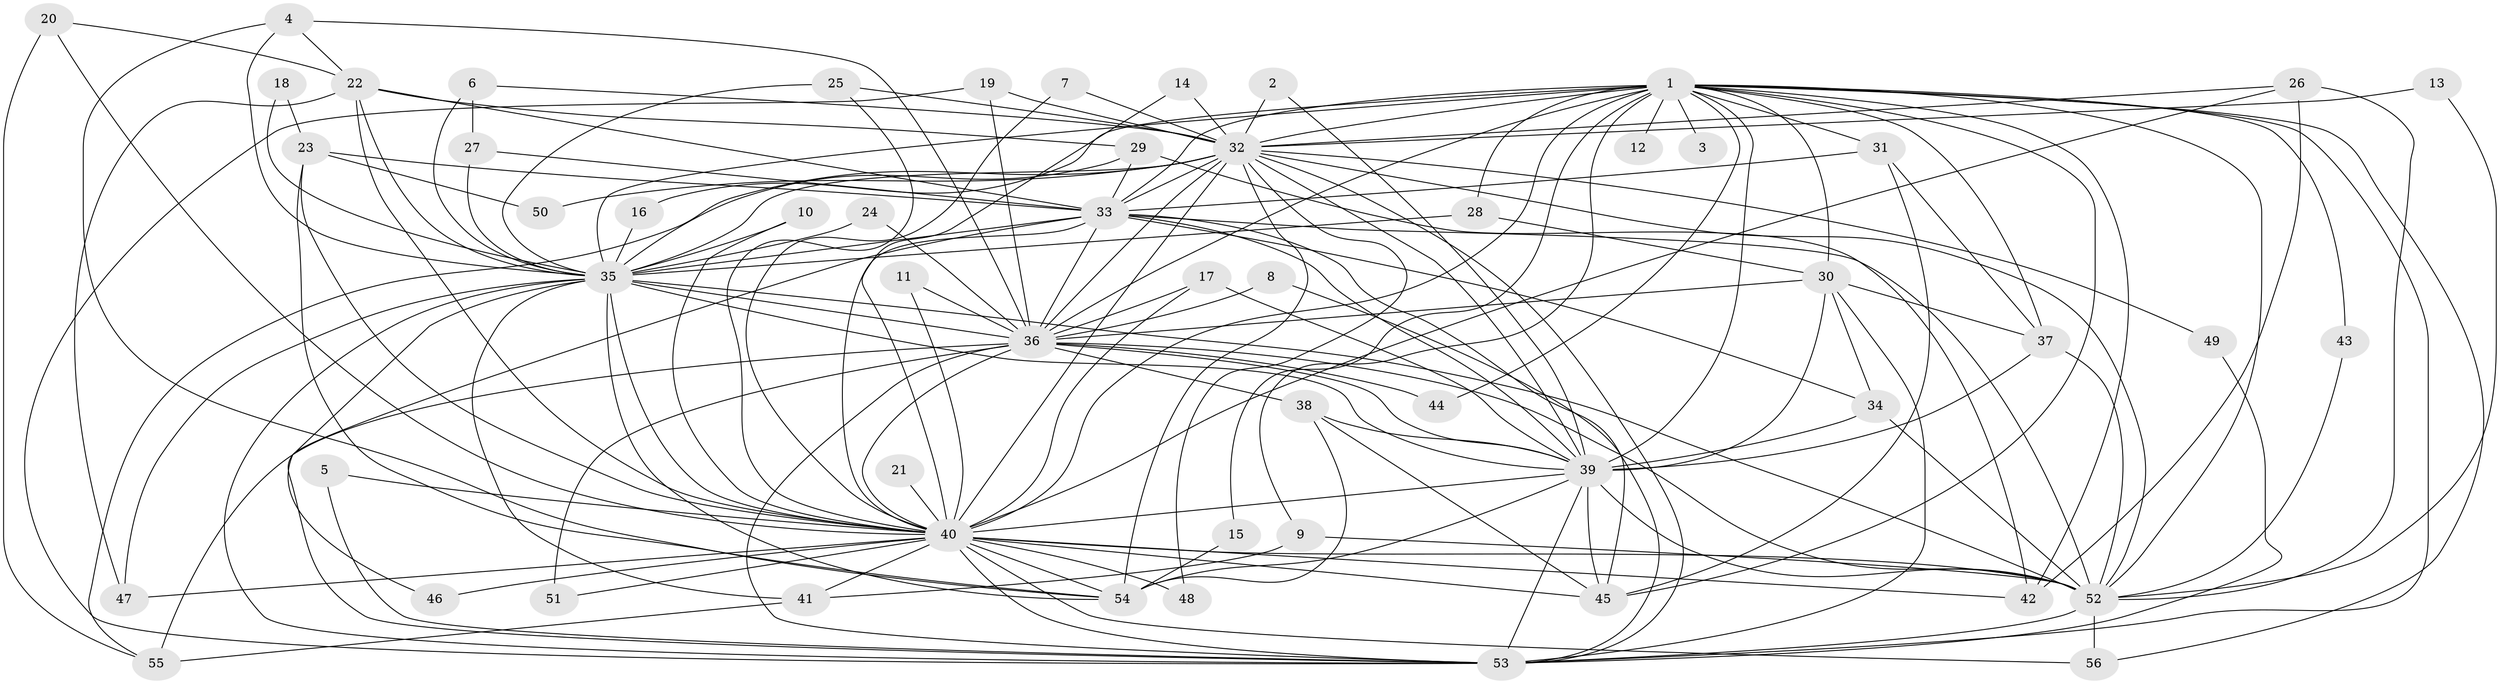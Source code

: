 // original degree distribution, {15: 0.018018018018018018, 27: 0.009009009009009009, 24: 0.009009009009009009, 17: 0.009009009009009009, 23: 0.018018018018018018, 25: 0.009009009009009009, 34: 0.009009009009009009, 18: 0.009009009009009009, 4: 0.12612612612612611, 2: 0.5495495495495496, 3: 0.18018018018018017, 6: 0.018018018018018018, 8: 0.009009009009009009, 5: 0.02702702702702703}
// Generated by graph-tools (version 1.1) at 2025/25/03/09/25 03:25:47]
// undirected, 56 vertices, 159 edges
graph export_dot {
graph [start="1"]
  node [color=gray90,style=filled];
  1;
  2;
  3;
  4;
  5;
  6;
  7;
  8;
  9;
  10;
  11;
  12;
  13;
  14;
  15;
  16;
  17;
  18;
  19;
  20;
  21;
  22;
  23;
  24;
  25;
  26;
  27;
  28;
  29;
  30;
  31;
  32;
  33;
  34;
  35;
  36;
  37;
  38;
  39;
  40;
  41;
  42;
  43;
  44;
  45;
  46;
  47;
  48;
  49;
  50;
  51;
  52;
  53;
  54;
  55;
  56;
  1 -- 3 [weight=1.0];
  1 -- 9 [weight=1.0];
  1 -- 12 [weight=1.0];
  1 -- 15 [weight=1.0];
  1 -- 16 [weight=1.0];
  1 -- 28 [weight=1.0];
  1 -- 30 [weight=1.0];
  1 -- 31 [weight=1.0];
  1 -- 32 [weight=3.0];
  1 -- 33 [weight=2.0];
  1 -- 35 [weight=3.0];
  1 -- 36 [weight=2.0];
  1 -- 37 [weight=1.0];
  1 -- 39 [weight=4.0];
  1 -- 40 [weight=3.0];
  1 -- 42 [weight=1.0];
  1 -- 43 [weight=1.0];
  1 -- 44 [weight=1.0];
  1 -- 45 [weight=2.0];
  1 -- 52 [weight=2.0];
  1 -- 53 [weight=2.0];
  1 -- 56 [weight=1.0];
  2 -- 32 [weight=1.0];
  2 -- 39 [weight=1.0];
  4 -- 22 [weight=1.0];
  4 -- 35 [weight=1.0];
  4 -- 36 [weight=1.0];
  4 -- 54 [weight=1.0];
  5 -- 40 [weight=1.0];
  5 -- 53 [weight=1.0];
  6 -- 27 [weight=1.0];
  6 -- 32 [weight=1.0];
  6 -- 35 [weight=1.0];
  7 -- 32 [weight=1.0];
  7 -- 40 [weight=1.0];
  8 -- 36 [weight=1.0];
  8 -- 53 [weight=1.0];
  9 -- 41 [weight=1.0];
  9 -- 52 [weight=1.0];
  10 -- 35 [weight=1.0];
  10 -- 40 [weight=1.0];
  11 -- 36 [weight=1.0];
  11 -- 40 [weight=1.0];
  13 -- 32 [weight=1.0];
  13 -- 52 [weight=1.0];
  14 -- 32 [weight=1.0];
  14 -- 40 [weight=1.0];
  15 -- 54 [weight=1.0];
  16 -- 35 [weight=1.0];
  17 -- 36 [weight=1.0];
  17 -- 39 [weight=1.0];
  17 -- 40 [weight=1.0];
  18 -- 23 [weight=1.0];
  18 -- 35 [weight=1.0];
  19 -- 32 [weight=1.0];
  19 -- 36 [weight=1.0];
  19 -- 53 [weight=1.0];
  20 -- 22 [weight=1.0];
  20 -- 40 [weight=1.0];
  20 -- 55 [weight=1.0];
  21 -- 40 [weight=1.0];
  22 -- 29 [weight=1.0];
  22 -- 33 [weight=1.0];
  22 -- 35 [weight=1.0];
  22 -- 40 [weight=1.0];
  22 -- 47 [weight=1.0];
  23 -- 33 [weight=1.0];
  23 -- 40 [weight=1.0];
  23 -- 50 [weight=1.0];
  23 -- 54 [weight=1.0];
  24 -- 35 [weight=1.0];
  24 -- 36 [weight=1.0];
  25 -- 32 [weight=1.0];
  25 -- 35 [weight=1.0];
  25 -- 40 [weight=1.0];
  26 -- 32 [weight=1.0];
  26 -- 40 [weight=1.0];
  26 -- 42 [weight=1.0];
  26 -- 52 [weight=1.0];
  27 -- 33 [weight=1.0];
  27 -- 35 [weight=1.0];
  28 -- 30 [weight=1.0];
  28 -- 35 [weight=1.0];
  29 -- 33 [weight=1.0];
  29 -- 35 [weight=1.0];
  29 -- 42 [weight=1.0];
  30 -- 34 [weight=1.0];
  30 -- 36 [weight=1.0];
  30 -- 37 [weight=1.0];
  30 -- 39 [weight=1.0];
  30 -- 53 [weight=1.0];
  31 -- 33 [weight=1.0];
  31 -- 37 [weight=1.0];
  31 -- 45 [weight=1.0];
  32 -- 33 [weight=2.0];
  32 -- 35 [weight=1.0];
  32 -- 36 [weight=1.0];
  32 -- 39 [weight=1.0];
  32 -- 40 [weight=1.0];
  32 -- 48 [weight=1.0];
  32 -- 49 [weight=1.0];
  32 -- 50 [weight=2.0];
  32 -- 52 [weight=1.0];
  32 -- 53 [weight=1.0];
  32 -- 54 [weight=2.0];
  32 -- 55 [weight=1.0];
  33 -- 34 [weight=1.0];
  33 -- 35 [weight=2.0];
  33 -- 36 [weight=1.0];
  33 -- 39 [weight=1.0];
  33 -- 40 [weight=1.0];
  33 -- 45 [weight=1.0];
  33 -- 52 [weight=2.0];
  33 -- 53 [weight=1.0];
  34 -- 39 [weight=2.0];
  34 -- 52 [weight=1.0];
  35 -- 36 [weight=2.0];
  35 -- 39 [weight=1.0];
  35 -- 40 [weight=1.0];
  35 -- 41 [weight=1.0];
  35 -- 46 [weight=1.0];
  35 -- 47 [weight=1.0];
  35 -- 52 [weight=2.0];
  35 -- 53 [weight=1.0];
  35 -- 54 [weight=1.0];
  36 -- 38 [weight=1.0];
  36 -- 39 [weight=2.0];
  36 -- 40 [weight=1.0];
  36 -- 44 [weight=1.0];
  36 -- 51 [weight=1.0];
  36 -- 52 [weight=1.0];
  36 -- 53 [weight=2.0];
  36 -- 55 [weight=1.0];
  37 -- 39 [weight=1.0];
  37 -- 52 [weight=1.0];
  38 -- 39 [weight=1.0];
  38 -- 45 [weight=1.0];
  38 -- 54 [weight=1.0];
  39 -- 40 [weight=1.0];
  39 -- 45 [weight=1.0];
  39 -- 52 [weight=2.0];
  39 -- 53 [weight=1.0];
  39 -- 54 [weight=1.0];
  40 -- 41 [weight=1.0];
  40 -- 42 [weight=1.0];
  40 -- 45 [weight=1.0];
  40 -- 46 [weight=1.0];
  40 -- 47 [weight=1.0];
  40 -- 48 [weight=1.0];
  40 -- 51 [weight=1.0];
  40 -- 52 [weight=1.0];
  40 -- 53 [weight=1.0];
  40 -- 54 [weight=1.0];
  40 -- 56 [weight=1.0];
  41 -- 55 [weight=1.0];
  43 -- 52 [weight=1.0];
  49 -- 53 [weight=1.0];
  52 -- 53 [weight=1.0];
  52 -- 56 [weight=1.0];
}
